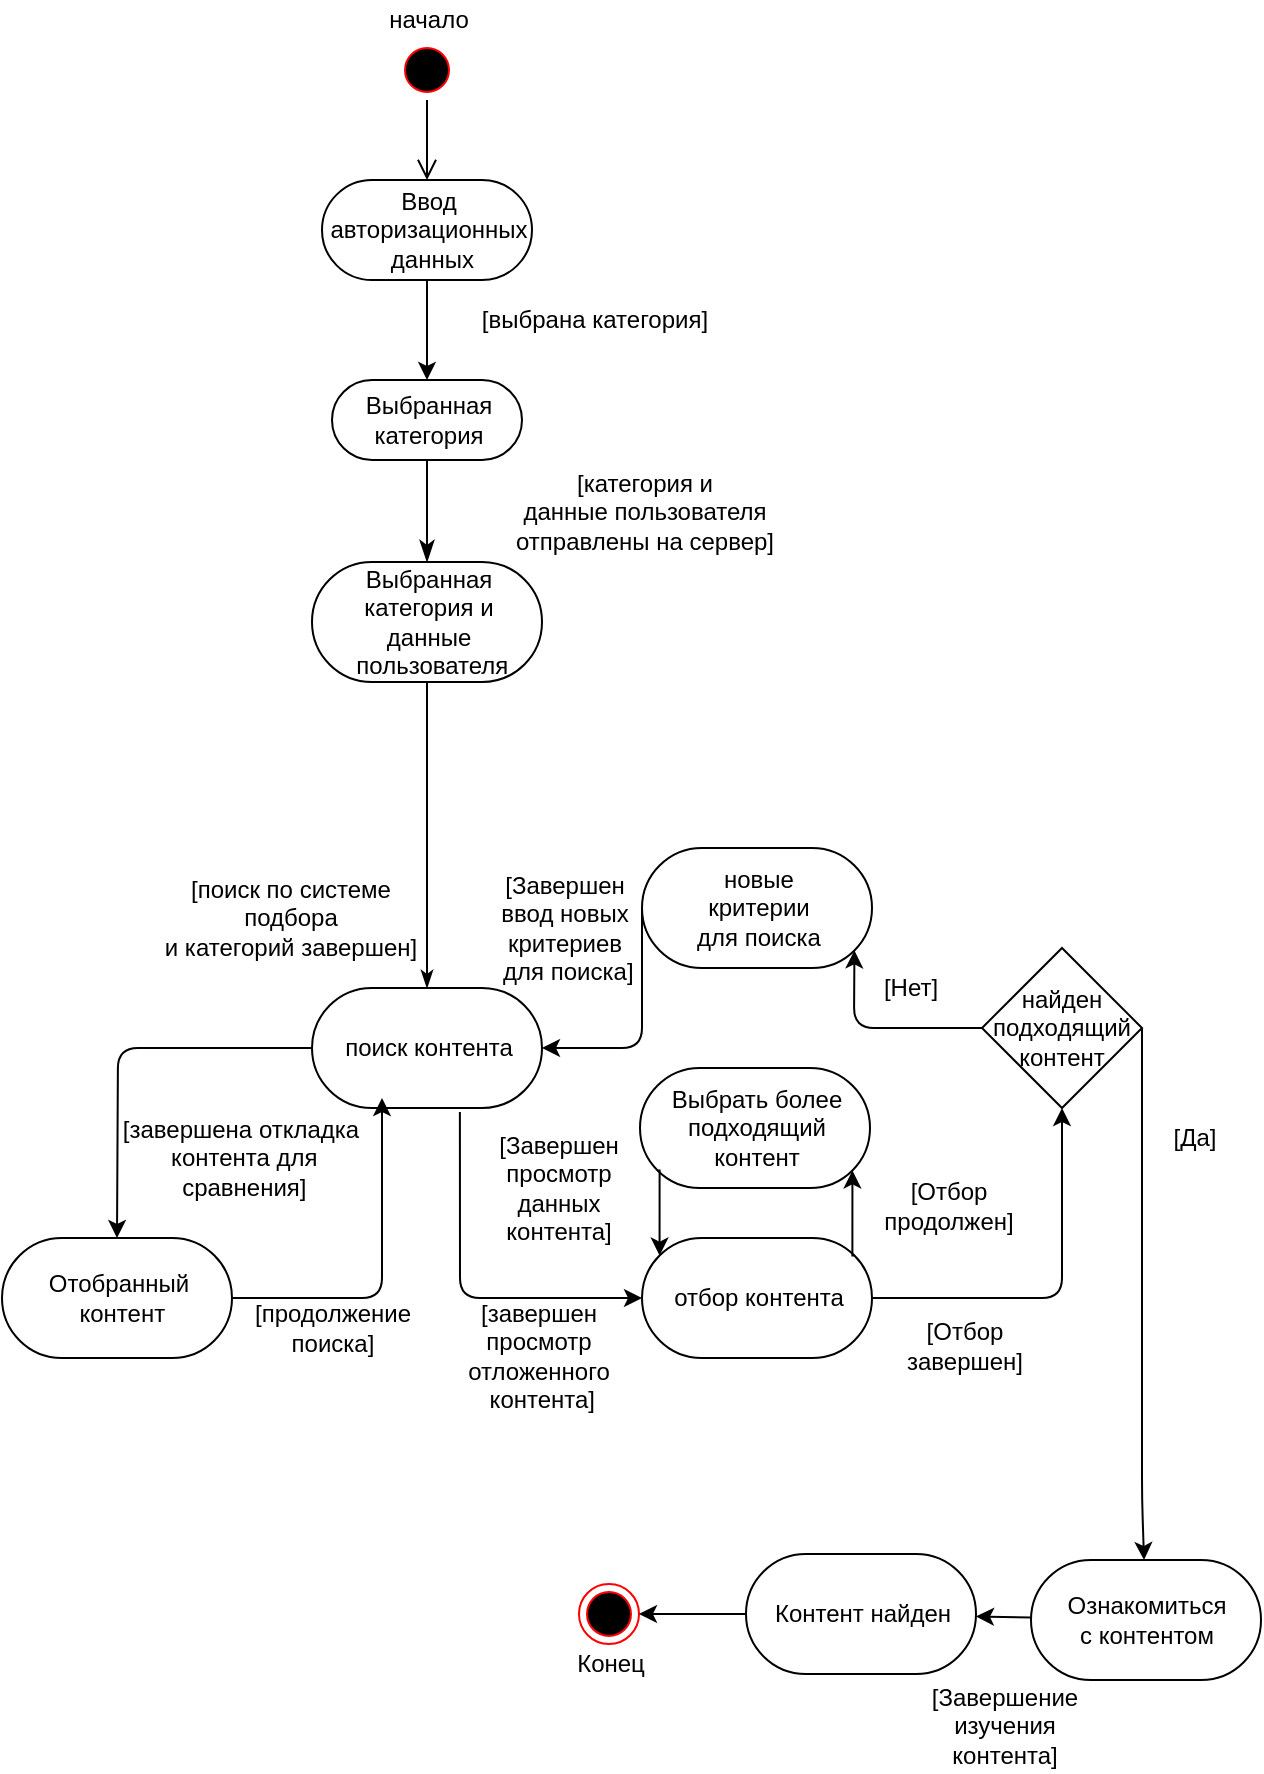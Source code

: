 <mxfile version="14.7.6" type="device"><diagram id="_9Bhr5c2jl5wty5LXjfE" name="Page-1"><mxGraphModel dx="782" dy="536" grid="0" gridSize="10" guides="1" tooltips="1" connect="1" arrows="1" fold="1" page="1" pageScale="1" pageWidth="827" pageHeight="1169" math="0" shadow="0"><root><mxCell id="0"/><mxCell id="1" parent="0"/><mxCell id="OOdY3uA5H-L3vlZfL-Rg-1" value="" style="ellipse;html=1;shape=startState;fillColor=#000000;strokeColor=#ff0000;align=center;" parent="1" vertex="1"><mxGeometry x="221.5" y="191" width="30" height="30" as="geometry"/></mxCell><mxCell id="OOdY3uA5H-L3vlZfL-Rg-2" value="" style="edgeStyle=orthogonalEdgeStyle;html=1;verticalAlign=bottom;endArrow=open;endSize=8;" parent="1" source="OOdY3uA5H-L3vlZfL-Rg-1" target="OOdY3uA5H-L3vlZfL-Rg-12" edge="1"><mxGeometry relative="1" as="geometry"><mxPoint x="237" y="191" as="targetPoint"/></mxGeometry></mxCell><mxCell id="OOdY3uA5H-L3vlZfL-Rg-4" value="начало" style="text;html=1;align=center;verticalAlign=middle;resizable=0;points=[];autosize=1;strokeColor=none;" parent="1" vertex="1"><mxGeometry x="206.5" y="171" width="60" height="20" as="geometry"/></mxCell><mxCell id="OOdY3uA5H-L3vlZfL-Rg-5" value="Выбранная &lt;br&gt;категория" style="html=1;dashed=0;whitespace=wrap;shape=mxgraph.dfd.start;fillColor=#ffffff;align=center;" parent="1" vertex="1"><mxGeometry x="189" y="361" width="95" height="40" as="geometry"/></mxCell><mxCell id="OOdY3uA5H-L3vlZfL-Rg-8" value="[выбрана категория]" style="text;html=1;align=center;verticalAlign=middle;resizable=0;points=[];autosize=1;strokeColor=none;" parent="1" vertex="1"><mxGeometry x="258" y="322" width="123" height="18" as="geometry"/></mxCell><mxCell id="OOdY3uA5H-L3vlZfL-Rg-9" value="Выбранная &lt;br&gt;категория и &lt;br&gt;данные&lt;br&gt;&amp;nbsp;пользователя" style="html=1;dashed=0;whitespace=wrap;shape=mxgraph.dfd.start;fillColor=#ffffff;align=center;" parent="1" vertex="1"><mxGeometry x="179" y="452" width="115" height="60" as="geometry"/></mxCell><mxCell id="OOdY3uA5H-L3vlZfL-Rg-10" value="" style="edgeStyle=orthogonalEdgeStyle;html=1;verticalAlign=bottom;endArrow=classicThin;endSize=8;endFill=1;" parent="1" source="OOdY3uA5H-L3vlZfL-Rg-5" target="OOdY3uA5H-L3vlZfL-Rg-9" edge="1"><mxGeometry relative="1" as="geometry"><mxPoint x="246.5" y="371" as="targetPoint"/><mxPoint x="246.5" y="311" as="sourcePoint"/></mxGeometry></mxCell><mxCell id="OOdY3uA5H-L3vlZfL-Rg-11" value="[категория и &lt;br&gt;данные пользователя &lt;br&gt;отправлены на сервер]" style="text;html=1;align=center;verticalAlign=middle;resizable=0;points=[];autosize=1;strokeColor=none;" parent="1" vertex="1"><mxGeometry x="275" y="404" width="139" height="46" as="geometry"/></mxCell><mxCell id="OOdY3uA5H-L3vlZfL-Rg-14" value="" style="edgeStyle=orthogonalEdgeStyle;rounded=0;orthogonalLoop=1;jettySize=auto;html=1;strokeColor=#000000;" parent="1" source="OOdY3uA5H-L3vlZfL-Rg-12" target="OOdY3uA5H-L3vlZfL-Rg-5" edge="1"><mxGeometry relative="1" as="geometry"/></mxCell><mxCell id="OOdY3uA5H-L3vlZfL-Rg-12" value="Ввод &lt;br&gt;авторизационных&lt;br&gt;&amp;nbsp;данных" style="html=1;dashed=0;whitespace=wrap;shape=mxgraph.dfd.start;fillColor=#ffffff;align=center;" parent="1" vertex="1"><mxGeometry x="184" y="261" width="105" height="50" as="geometry"/></mxCell><mxCell id="OOdY3uA5H-L3vlZfL-Rg-15" value="поиск контента" style="html=1;dashed=0;whitespace=wrap;shape=mxgraph.dfd.start;fillColor=#ffffff;align=center;" parent="1" vertex="1"><mxGeometry x="179" y="665" width="115" height="60" as="geometry"/></mxCell><mxCell id="OOdY3uA5H-L3vlZfL-Rg-16" value="" style="edgeStyle=orthogonalEdgeStyle;html=1;verticalAlign=bottom;endArrow=classicThin;exitX=0.5;exitY=0.5;exitDx=0;exitDy=30;exitPerimeter=0;endFill=1;" parent="1" source="OOdY3uA5H-L3vlZfL-Rg-9" target="OOdY3uA5H-L3vlZfL-Rg-15" edge="1"><mxGeometry relative="1" as="geometry"><mxPoint x="246.5" y="490" as="targetPoint"/><mxPoint x="246.5" y="420" as="sourcePoint"/></mxGeometry></mxCell><mxCell id="OOdY3uA5H-L3vlZfL-Rg-18" value="[поиск по системе&lt;br&gt;подбора&lt;br&gt;и категорий завершен]" style="text;html=1;align=center;verticalAlign=middle;resizable=0;points=[];autosize=1;strokeColor=none;" parent="1" vertex="1"><mxGeometry x="100" y="607" width="136" height="46" as="geometry"/></mxCell><mxCell id="OOdY3uA5H-L3vlZfL-Rg-19" value="Отобранный&lt;br&gt;&amp;nbsp;контент" style="html=1;dashed=0;whitespace=wrap;shape=mxgraph.dfd.start;fillColor=#ffffff;align=center;" parent="1" vertex="1"><mxGeometry x="24" y="790" width="115" height="60" as="geometry"/></mxCell><mxCell id="OOdY3uA5H-L3vlZfL-Rg-21" value="" style="endArrow=classic;html=1;strokeColor=#000000;exitX=0;exitY=0.5;exitDx=0;exitDy=0;exitPerimeter=0;entryX=0.5;entryY=0.5;entryDx=0;entryDy=-30;entryPerimeter=0;" parent="1" source="OOdY3uA5H-L3vlZfL-Rg-15" target="OOdY3uA5H-L3vlZfL-Rg-19" edge="1"><mxGeometry width="50" height="50" relative="1" as="geometry"><mxPoint x="274" y="690" as="sourcePoint"/><mxPoint x="142" y="790" as="targetPoint"/><Array as="points"><mxPoint x="82" y="695"/></Array></mxGeometry></mxCell><mxCell id="OOdY3uA5H-L3vlZfL-Rg-23" value="[завершена откладка&lt;br&gt;&amp;nbsp;контента для&lt;br&gt;&amp;nbsp;сравнения]" style="text;html=1;align=center;verticalAlign=middle;resizable=0;points=[];autosize=1;strokeColor=none;" parent="1" vertex="1"><mxGeometry x="78.5" y="727" width="128" height="46" as="geometry"/></mxCell><mxCell id="OOdY3uA5H-L3vlZfL-Rg-24" value="" style="endArrow=classic;html=1;strokeColor=#000000;" parent="1" source="OOdY3uA5H-L3vlZfL-Rg-19" edge="1"><mxGeometry width="50" height="50" relative="1" as="geometry"><mxPoint x="197.79" y="726.21" as="sourcePoint"/><mxPoint x="214" y="720" as="targetPoint"/><Array as="points"><mxPoint x="214" y="820"/></Array></mxGeometry></mxCell><mxCell id="OOdY3uA5H-L3vlZfL-Rg-25" value="[продолжение&lt;br&gt;поиска]" style="text;html=1;align=center;verticalAlign=middle;resizable=0;points=[];autosize=1;strokeColor=none;" parent="1" vertex="1"><mxGeometry x="145" y="819" width="88" height="32" as="geometry"/></mxCell><mxCell id="OOdY3uA5H-L3vlZfL-Rg-26" value="отбор контента" style="html=1;dashed=0;whitespace=wrap;shape=mxgraph.dfd.start;fillColor=#ffffff;align=center;" parent="1" vertex="1"><mxGeometry x="344" y="790" width="115" height="60" as="geometry"/></mxCell><mxCell id="OOdY3uA5H-L3vlZfL-Rg-27" value="" style="endArrow=classic;html=1;strokeColor=#000000;exitX=0.643;exitY=1.033;exitDx=0;exitDy=0;exitPerimeter=0;" parent="1" source="OOdY3uA5H-L3vlZfL-Rg-15" edge="1"><mxGeometry width="50" height="50" relative="1" as="geometry"><mxPoint x="174.3" y="800" as="sourcePoint"/><mxPoint x="344" y="820" as="targetPoint"/><Array as="points"><mxPoint x="253" y="820"/></Array></mxGeometry></mxCell><mxCell id="OOdY3uA5H-L3vlZfL-Rg-28" value="[завершен &lt;br&gt;просмотр&lt;br&gt;отложенного&lt;br&gt;&amp;nbsp;контента]" style="text;html=1;align=center;verticalAlign=middle;resizable=0;points=[];autosize=1;strokeColor=none;" parent="1" vertex="1"><mxGeometry x="251.5" y="819" width="81" height="60" as="geometry"/></mxCell><mxCell id="OOdY3uA5H-L3vlZfL-Rg-32" style="edgeStyle=orthogonalEdgeStyle;rounded=0;orthogonalLoop=1;jettySize=auto;html=1;strokeColor=#000000;exitX=0;exitY=0;exitDx=106.21;exitDy=8.79;exitPerimeter=0;entryX=0;entryY=0;entryDx=106.21;entryDy=51.21;entryPerimeter=0;" parent="1" source="OOdY3uA5H-L3vlZfL-Rg-26" target="OOdY3uA5H-L3vlZfL-Rg-29" edge="1"><mxGeometry relative="1" as="geometry"><Array as="points"><mxPoint x="449" y="799"/></Array></mxGeometry></mxCell><mxCell id="OOdY3uA5H-L3vlZfL-Rg-29" value="Выбрать более &lt;br&gt;подходящий &lt;br&gt;контент" style="html=1;dashed=0;whitespace=wrap;shape=mxgraph.dfd.start;fillColor=#ffffff;align=center;" parent="1" vertex="1"><mxGeometry x="343" y="705" width="115" height="60" as="geometry"/></mxCell><mxCell id="OOdY3uA5H-L3vlZfL-Rg-31" value="[Завершен &lt;br&gt;просмотр &lt;br&gt;данных &lt;br&gt;контента]" style="text;html=1;align=center;verticalAlign=middle;resizable=0;points=[];autosize=1;strokeColor=none;" parent="1" vertex="1"><mxGeometry x="266.5" y="735" width="70" height="60" as="geometry"/></mxCell><mxCell id="OOdY3uA5H-L3vlZfL-Rg-33" value="[Отбор&lt;br&gt;продолжен]" style="text;html=1;align=center;verticalAlign=middle;resizable=0;points=[];autosize=1;strokeColor=none;" parent="1" vertex="1"><mxGeometry x="459" y="758" width="75" height="32" as="geometry"/></mxCell><mxCell id="OOdY3uA5H-L3vlZfL-Rg-34" value="найден подходящий контент" style="rhombus;whiteSpace=wrap;html=1;fillColor=#ffffff;align=center;" parent="1" vertex="1"><mxGeometry x="514" y="645" width="80" height="80" as="geometry"/></mxCell><mxCell id="OOdY3uA5H-L3vlZfL-Rg-35" value="" style="endArrow=classic;html=1;strokeColor=#000000;entryX=0.5;entryY=1;entryDx=0;entryDy=0;exitX=1;exitY=0.5;exitDx=0;exitDy=0;exitPerimeter=0;" parent="1" source="OOdY3uA5H-L3vlZfL-Rg-26" target="OOdY3uA5H-L3vlZfL-Rg-34" edge="1"><mxGeometry width="50" height="50" relative="1" as="geometry"><mxPoint x="280.113" y="735" as="sourcePoint"/><mxPoint x="362.79" y="808.79" as="targetPoint"/><Array as="points"><mxPoint x="554" y="820"/></Array></mxGeometry></mxCell><mxCell id="OOdY3uA5H-L3vlZfL-Rg-37" value="[Отбор &lt;br&gt;завершен]" style="text;html=1;align=center;verticalAlign=middle;resizable=0;points=[];autosize=1;strokeColor=none;" parent="1" vertex="1"><mxGeometry x="470.5" y="828" width="68" height="32" as="geometry"/></mxCell><mxCell id="OOdY3uA5H-L3vlZfL-Rg-39" value="новые &lt;br&gt;критерии &lt;br&gt;для поиска" style="html=1;dashed=0;whitespace=wrap;shape=mxgraph.dfd.start;fillColor=#ffffff;align=center;" parent="1" vertex="1"><mxGeometry x="344" y="595" width="115" height="60" as="geometry"/></mxCell><mxCell id="OOdY3uA5H-L3vlZfL-Rg-40" value="" style="endArrow=classic;html=1;strokeColor=#000000;entryX=0;entryY=0;entryDx=106.21;entryDy=51.21;entryPerimeter=0;exitX=0;exitY=0.5;exitDx=0;exitDy=0;" parent="1" source="OOdY3uA5H-L3vlZfL-Rg-34" target="OOdY3uA5H-L3vlZfL-Rg-39" edge="1"><mxGeometry width="50" height="50" relative="1" as="geometry"><mxPoint x="394" y="800" as="sourcePoint"/><mxPoint x="444" y="750" as="targetPoint"/><Array as="points"><mxPoint x="450" y="685"/></Array></mxGeometry></mxCell><mxCell id="OOdY3uA5H-L3vlZfL-Rg-42" value="[Нет]" style="text;html=1;align=center;verticalAlign=middle;resizable=0;points=[];autosize=1;strokeColor=none;" parent="1" vertex="1"><mxGeometry x="458" y="655" width="40" height="20" as="geometry"/></mxCell><mxCell id="OOdY3uA5H-L3vlZfL-Rg-43" value="" style="endArrow=classic;html=1;strokeColor=#000000;entryX=1;entryY=0.5;entryDx=0;entryDy=0;entryPerimeter=0;exitX=0;exitY=0.5;exitDx=0;exitDy=0;exitPerimeter=0;" parent="1" source="OOdY3uA5H-L3vlZfL-Rg-39" target="OOdY3uA5H-L3vlZfL-Rg-15" edge="1"><mxGeometry width="50" height="50" relative="1" as="geometry"><mxPoint x="394" y="810" as="sourcePoint"/><mxPoint x="444" y="760" as="targetPoint"/><Array as="points"><mxPoint x="344" y="695"/></Array></mxGeometry></mxCell><mxCell id="OOdY3uA5H-L3vlZfL-Rg-44" value="Ознакомиться &lt;br&gt;с контентом" style="html=1;dashed=0;whitespace=wrap;shape=mxgraph.dfd.start;fillColor=#ffffff;align=center;" parent="1" vertex="1"><mxGeometry x="538.5" y="951" width="115" height="60" as="geometry"/></mxCell><mxCell id="OOdY3uA5H-L3vlZfL-Rg-45" value="" style="endArrow=classic;html=1;strokeColor=#000000;exitX=1;exitY=0.5;exitDx=0;exitDy=0;" parent="1" source="OOdY3uA5H-L3vlZfL-Rg-34" target="OOdY3uA5H-L3vlZfL-Rg-44" edge="1"><mxGeometry width="50" height="50" relative="1" as="geometry"><mxPoint x="544" y="675" as="sourcePoint"/><mxPoint x="495.21" y="651.21" as="targetPoint"/><Array as="points"><mxPoint x="594" y="920"/></Array></mxGeometry></mxCell><mxCell id="OOdY3uA5H-L3vlZfL-Rg-46" value="[Да]" style="text;html=1;align=center;verticalAlign=middle;resizable=0;points=[];autosize=1;strokeColor=none;" parent="1" vertex="1"><mxGeometry x="600" y="730" width="40" height="20" as="geometry"/></mxCell><mxCell id="OOdY3uA5H-L3vlZfL-Rg-48" value="Контент найден" style="html=1;dashed=0;whitespace=wrap;shape=mxgraph.dfd.start;fillColor=#ffffff;align=center;" parent="1" vertex="1"><mxGeometry x="396" y="948" width="115" height="60" as="geometry"/></mxCell><mxCell id="OOdY3uA5H-L3vlZfL-Rg-49" value="" style="endArrow=classic;html=1;strokeColor=#000000;" parent="1" source="OOdY3uA5H-L3vlZfL-Rg-44" target="OOdY3uA5H-L3vlZfL-Rg-48" edge="1"><mxGeometry width="50" height="50" relative="1" as="geometry"><mxPoint x="653.5" y="711" as="sourcePoint"/><mxPoint x="703.5" y="661" as="targetPoint"/></mxGeometry></mxCell><mxCell id="OOdY3uA5H-L3vlZfL-Rg-50" value="[Завершение &lt;br&gt;изучения&lt;br&gt;контента]" style="text;html=1;align=center;verticalAlign=middle;resizable=0;points=[];autosize=1;strokeColor=none;" parent="1" vertex="1"><mxGeometry x="483.5" y="1011" width="83" height="46" as="geometry"/></mxCell><mxCell id="OOdY3uA5H-L3vlZfL-Rg-52" value="" style="ellipse;html=1;shape=endState;fillColor=#000000;strokeColor=#ff0000;align=center;" parent="1" vertex="1"><mxGeometry x="312.5" y="963" width="30" height="30" as="geometry"/></mxCell><mxCell id="OOdY3uA5H-L3vlZfL-Rg-54" value="Конец" style="text;html=1;align=center;verticalAlign=middle;resizable=0;points=[];autosize=1;strokeColor=none;" parent="1" vertex="1"><mxGeometry x="302.5" y="993" width="50" height="20" as="geometry"/></mxCell><mxCell id="Hedps8kZaqcuAktgAa7J-4" style="edgeStyle=orthogonalEdgeStyle;rounded=0;orthogonalLoop=1;jettySize=auto;html=1;strokeColor=#000000;exitX=0;exitY=0;exitDx=8.79;exitDy=51.21;exitPerimeter=0;entryX=0;entryY=0;entryDx=8.79;entryDy=8.79;entryPerimeter=0;" parent="1" source="OOdY3uA5H-L3vlZfL-Rg-29" target="OOdY3uA5H-L3vlZfL-Rg-26" edge="1"><mxGeometry relative="1" as="geometry"><Array as="points"><mxPoint x="353" y="756"/></Array><mxPoint x="470.21" y="818.79" as="sourcePoint"/><mxPoint x="469.21" y="776.21" as="targetPoint"/></mxGeometry></mxCell><mxCell id="Hedps8kZaqcuAktgAa7J-6" value="" style="endArrow=classic;html=1;strokeColor=#000000;exitX=0;exitY=0.5;exitDx=0;exitDy=0;exitPerimeter=0;" parent="1" source="OOdY3uA5H-L3vlZfL-Rg-48" target="OOdY3uA5H-L3vlZfL-Rg-52" edge="1"><mxGeometry width="50" height="50" relative="1" as="geometry"><mxPoint x="606.0" y="1021" as="sourcePoint"/><mxPoint x="606.0" y="1071" as="targetPoint"/></mxGeometry></mxCell><mxCell id="ZnBBJXI40bWFY97OOh0e-1" value="[Завершен &lt;br&gt;ввод новых &lt;br&gt;критериев&lt;br&gt;&amp;nbsp;для поиска]" style="text;html=1;align=center;verticalAlign=middle;resizable=0;points=[];autosize=1;strokeColor=none;" vertex="1" parent="1"><mxGeometry x="265" y="605" width="79" height="60" as="geometry"/></mxCell></root></mxGraphModel></diagram></mxfile>
